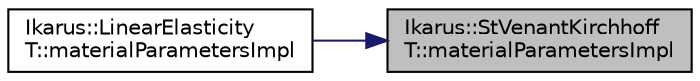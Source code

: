 digraph "Ikarus::StVenantKirchhoffT::materialParametersImpl"
{
 // LATEX_PDF_SIZE
  edge [fontname="Helvetica",fontsize="10",labelfontname="Helvetica",labelfontsize="10"];
  node [fontname="Helvetica",fontsize="10",shape=record];
  rankdir="RL";
  Node1 [label="Ikarus::StVenantKirchhoff\lT::materialParametersImpl",height=0.2,width=0.4,color="black", fillcolor="grey75", style="filled", fontcolor="black",tooltip="Returns the material parameters stored in the material."];
  Node1 -> Node2 [dir="back",color="midnightblue",fontsize="10",style="solid",fontname="Helvetica"];
  Node2 [label="Ikarus::LinearElasticity\lT::materialParametersImpl",height=0.2,width=0.4,color="black", fillcolor="white", style="filled",URL="$a01496.html#a34cf77fa22330e212d76bfc320afcb0e",tooltip="Returns the material parameters stored in the material."];
}
